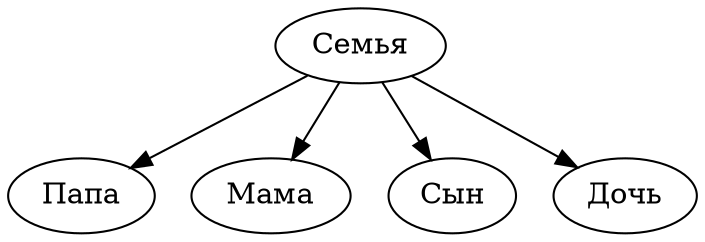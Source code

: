 // Family graph
digraph Family {
	A [label="Семья"]
	B [label="Папа"]
	C [label="Мама"]
	D [label="Сын"]
	E [label="Дочь"]
	A -> B
	A -> C
	A -> D
	A -> E
}
